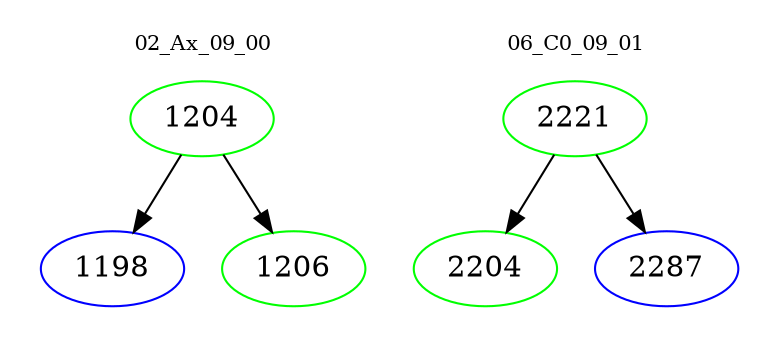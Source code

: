 digraph{
subgraph cluster_0 {
color = white
label = "02_Ax_09_00";
fontsize=10;
T0_1204 [label="1204", color="green"]
T0_1204 -> T0_1198 [color="black"]
T0_1198 [label="1198", color="blue"]
T0_1204 -> T0_1206 [color="black"]
T0_1206 [label="1206", color="green"]
}
subgraph cluster_1 {
color = white
label = "06_C0_09_01";
fontsize=10;
T1_2221 [label="2221", color="green"]
T1_2221 -> T1_2204 [color="black"]
T1_2204 [label="2204", color="green"]
T1_2221 -> T1_2287 [color="black"]
T1_2287 [label="2287", color="blue"]
}
}
